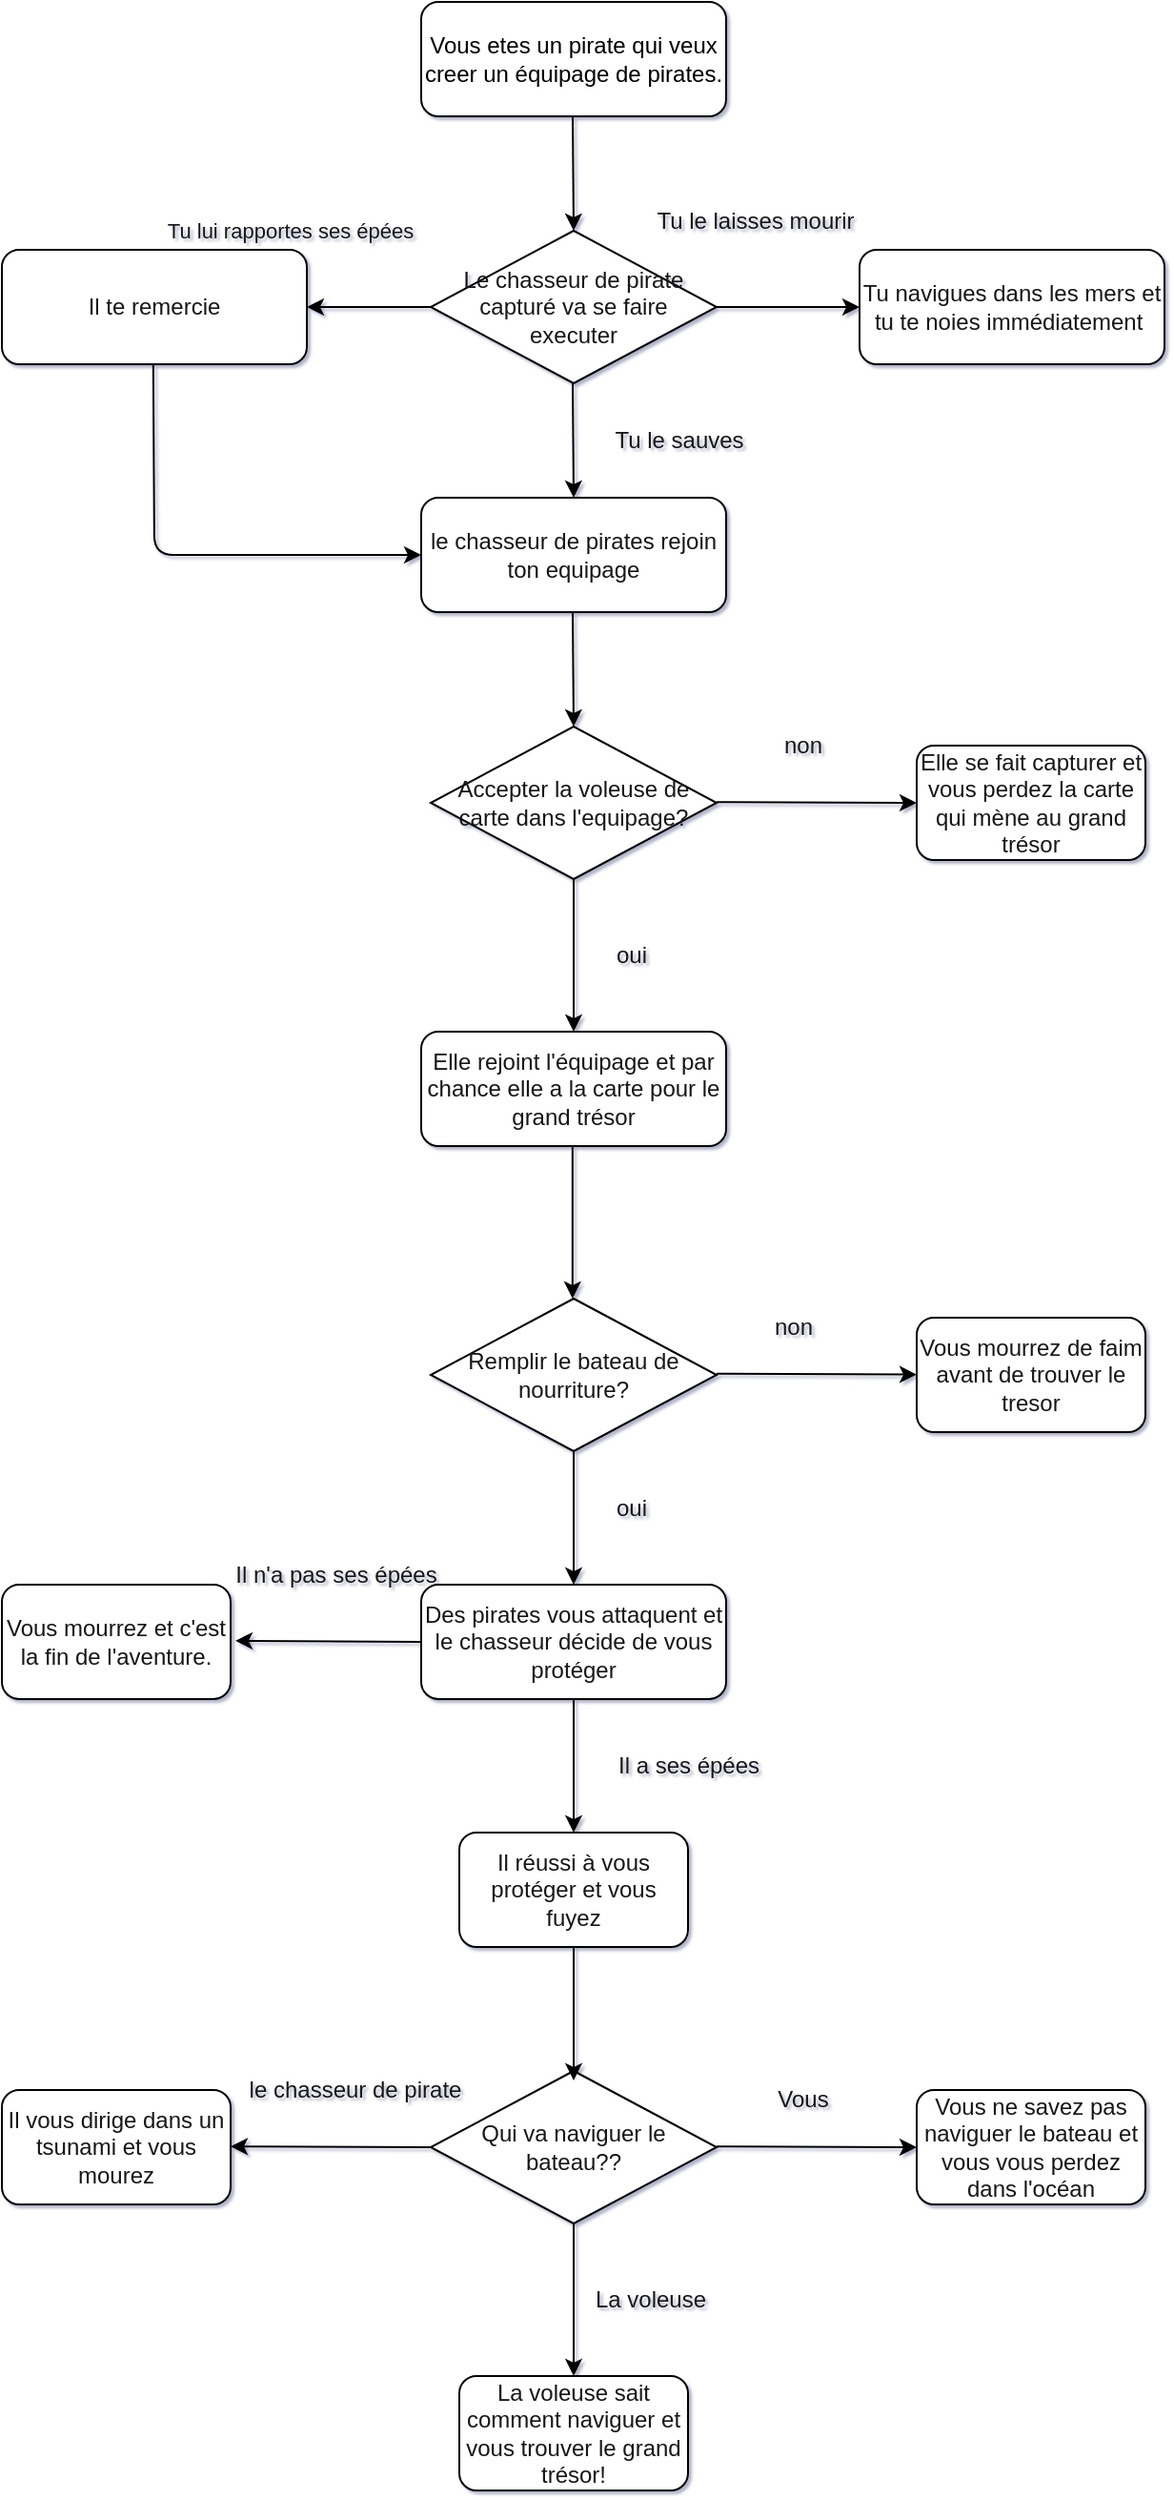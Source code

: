 <mxfile>
    <diagram id="f9BtxXzuM7m4vzUzmkiV" name="Page-1">
        <mxGraphModel dx="1620" dy="1228" grid="1" gridSize="10" guides="1" tooltips="1" connect="1" arrows="1" fold="1" page="1" pageScale="1" pageWidth="850" pageHeight="1100" background="#FFFFFF" math="0" shadow="1">
            <root>
                <mxCell id="0"/>
                <mxCell id="1" parent="0"/>
                <mxCell id="3" value="&lt;font style=&quot;background-color: rgb(255, 255, 255);&quot; color=&quot;#000000&quot;&gt;Vous etes un pirate qui veux creer un équipage de pirates.&lt;/font&gt;" style="rounded=1;whiteSpace=wrap;html=1;labelBackgroundColor=default;fillColor=#FFFFFF;strokeColor=#000000;" parent="1" vertex="1">
                    <mxGeometry x="360" y="10" width="160" height="60" as="geometry"/>
                </mxCell>
                <mxCell id="15" style="edgeStyle=none;html=1;exitX=0;exitY=0.5;exitDx=0;exitDy=0;fontColor=#171717;strokeColor=#000000;" parent="1" source="4" edge="1">
                    <mxGeometry relative="1" as="geometry">
                        <mxPoint x="300" y="170" as="targetPoint"/>
                        <Array as="points">
                            <mxPoint x="300" y="170"/>
                        </Array>
                    </mxGeometry>
                </mxCell>
                <mxCell id="17" value="Tu lui rapportes ses épées" style="edgeLabel;html=1;align=center;verticalAlign=middle;resizable=0;points=[];fontColor=#171717;labelBackgroundColor=none;" parent="15" vertex="1" connectable="0">
                    <mxGeometry x="-0.028" y="-1" relative="1" as="geometry">
                        <mxPoint x="-43" y="-39" as="offset"/>
                    </mxGeometry>
                </mxCell>
                <mxCell id="4" value="Le chasseur de pirate capturé va se faire executer" style="rhombus;whiteSpace=wrap;html=1;fillColor=#FFFFFF;spacing=2;fontSize=12;fontColor=#171717;strokeColor=#000000;" parent="1" vertex="1">
                    <mxGeometry x="365" y="130" width="150" height="80" as="geometry"/>
                </mxCell>
                <mxCell id="5" value="" style="edgeStyle=none;orthogonalLoop=1;jettySize=auto;html=1;fontColor=#171717;strokeColor=#000000;" parent="1" edge="1">
                    <mxGeometry width="100" relative="1" as="geometry">
                        <mxPoint x="439.5" y="70" as="sourcePoint"/>
                        <mxPoint x="440" y="130" as="targetPoint"/>
                        <Array as="points"/>
                    </mxGeometry>
                </mxCell>
                <mxCell id="6" value="&lt;font style=&quot;font-size: 12px;&quot;&gt;&lt;span style=&quot;font-family: arial, sans-serif; text-align: left;&quot;&gt;le chasseur de pirates rejoin ton equipage&lt;/span&gt;&lt;/font&gt;" style="rounded=1;whiteSpace=wrap;html=1;fontColor=#171717;strokeColor=#000000;fillColor=#FFFFFF;" parent="1" vertex="1">
                    <mxGeometry x="360" y="270" width="160" height="60" as="geometry"/>
                </mxCell>
                <mxCell id="7" value="" style="edgeStyle=none;orthogonalLoop=1;jettySize=auto;html=1;fontColor=#171717;strokeColor=#000000;" parent="1" edge="1">
                    <mxGeometry width="100" relative="1" as="geometry">
                        <mxPoint x="439.5" y="210" as="sourcePoint"/>
                        <mxPoint x="440" y="270" as="targetPoint"/>
                        <Array as="points"/>
                    </mxGeometry>
                </mxCell>
                <mxCell id="8" value="Tu le sauves" style="text;html=1;align=center;verticalAlign=middle;resizable=0;points=[];autosize=1;strokeColor=none;fillColor=none;fontColor=#171717;" parent="1" vertex="1">
                    <mxGeometry x="450" y="225" width="90" height="30" as="geometry"/>
                </mxCell>
                <mxCell id="9" value="&lt;font style=&quot;font-size: 12px;&quot;&gt;Tu&lt;span style=&quot;font-family: inherit; text-align: left;&quot;&gt;&amp;nbsp;&lt;/span&gt;&lt;span style=&quot;font-family: inherit; text-align: left;&quot;&gt;navigues dans les mers et tu te noies immédiatement&lt;/span&gt;&amp;nbsp;&lt;/font&gt;" style="rounded=1;whiteSpace=wrap;html=1;fontColor=#171717;strokeColor=#000000;fillColor=#FFFFFF;" parent="1" vertex="1">
                    <mxGeometry x="590" y="140" width="160" height="60" as="geometry"/>
                </mxCell>
                <mxCell id="10" value="" style="edgeStyle=none;orthogonalLoop=1;jettySize=auto;html=1;fontColor=#171717;strokeColor=#000000;" parent="1" edge="1">
                    <mxGeometry width="100" relative="1" as="geometry">
                        <mxPoint x="515" y="170" as="sourcePoint"/>
                        <mxPoint x="590" y="170" as="targetPoint"/>
                        <Array as="points"/>
                    </mxGeometry>
                </mxCell>
                <mxCell id="11" value="Tu le laisses mourir" style="text;html=1;align=center;verticalAlign=middle;resizable=0;points=[];autosize=1;strokeColor=none;fillColor=none;fontColor=#171717;" parent="1" vertex="1">
                    <mxGeometry x="470" y="110" width="130" height="30" as="geometry"/>
                </mxCell>
                <mxCell id="12" value="Accepter la voleuse de carte dans l'equipage?" style="rhombus;whiteSpace=wrap;html=1;fontColor=#171717;strokeColor=#000000;fillColor=#FFFFFF;" parent="1" vertex="1">
                    <mxGeometry x="365" y="390" width="150" height="80" as="geometry"/>
                </mxCell>
                <mxCell id="13" value="" style="edgeStyle=none;orthogonalLoop=1;jettySize=auto;html=1;fontColor=#171717;strokeColor=#000000;" parent="1" edge="1">
                    <mxGeometry width="100" relative="1" as="geometry">
                        <mxPoint x="439.5" y="330" as="sourcePoint"/>
                        <mxPoint x="440" y="390" as="targetPoint"/>
                        <Array as="points"/>
                    </mxGeometry>
                </mxCell>
                <mxCell id="18" value="" style="edgeStyle=none;orthogonalLoop=1;jettySize=auto;html=1;exitX=0.5;exitY=1;exitDx=0;exitDy=0;fontColor=#171717;strokeColor=#000000;" parent="1" source="12" edge="1">
                    <mxGeometry width="100" relative="1" as="geometry">
                        <mxPoint x="390" y="530" as="sourcePoint"/>
                        <mxPoint x="440" y="550" as="targetPoint"/>
                        <Array as="points"/>
                    </mxGeometry>
                </mxCell>
                <mxCell id="19" value="" style="edgeStyle=none;orthogonalLoop=1;jettySize=auto;html=1;entryX=0;entryY=0.5;entryDx=0;entryDy=0;fontColor=#171717;strokeColor=#000000;" parent="1" target="21" edge="1">
                    <mxGeometry width="100" relative="1" as="geometry">
                        <mxPoint x="515" y="429.58" as="sourcePoint"/>
                        <mxPoint x="615" y="429.58" as="targetPoint"/>
                        <Array as="points"/>
                    </mxGeometry>
                </mxCell>
                <mxCell id="20" value="non" style="text;html=1;align=center;verticalAlign=middle;resizable=0;points=[];autosize=1;strokeColor=none;fillColor=none;fontColor=#171717;" parent="1" vertex="1">
                    <mxGeometry x="540" y="385" width="40" height="30" as="geometry"/>
                </mxCell>
                <mxCell id="21" value="Elle se fait capturer et vous perdez la carte qui mène au grand trésor" style="rounded=1;whiteSpace=wrap;html=1;fontColor=#171717;strokeColor=#000000;fillColor=#FFFFFF;" parent="1" vertex="1">
                    <mxGeometry x="620" y="400" width="120" height="60" as="geometry"/>
                </mxCell>
                <mxCell id="22" value="oui" style="text;html=1;align=center;verticalAlign=middle;resizable=0;points=[];autosize=1;strokeColor=none;fillColor=none;fontColor=#171717;" parent="1" vertex="1">
                    <mxGeometry x="450" y="495" width="40" height="30" as="geometry"/>
                </mxCell>
                <mxCell id="24" value="Qui va naviguer le bateau??" style="rhombus;whiteSpace=wrap;html=1;fontColor=#171717;strokeColor=#000000;fillColor=#FFFFFF;" parent="1" vertex="1">
                    <mxGeometry x="365" y="1095" width="150" height="80" as="geometry"/>
                </mxCell>
                <mxCell id="25" value="" style="edgeStyle=none;orthogonalLoop=1;jettySize=auto;html=1;entryX=0;entryY=0.5;entryDx=0;entryDy=0;fontColor=#171717;strokeColor=#000000;" parent="1" target="27" edge="1">
                    <mxGeometry width="100" relative="1" as="geometry">
                        <mxPoint x="515" y="1134.58" as="sourcePoint"/>
                        <mxPoint x="615" y="1134.58" as="targetPoint"/>
                        <Array as="points"/>
                    </mxGeometry>
                </mxCell>
                <mxCell id="26" value="Vous" style="text;html=1;align=center;verticalAlign=middle;resizable=0;points=[];autosize=1;strokeColor=none;fillColor=none;fontColor=#171717;" parent="1" vertex="1">
                    <mxGeometry x="535" y="1095" width="50" height="30" as="geometry"/>
                </mxCell>
                <mxCell id="27" value="Vous ne savez pas naviguer le bateau et vous vous perdez dans l'océan" style="rounded=1;whiteSpace=wrap;html=1;fontColor=#171717;strokeColor=#000000;fillColor=#FFFFFF;" parent="1" vertex="1">
                    <mxGeometry x="620" y="1105" width="120" height="60" as="geometry"/>
                </mxCell>
                <mxCell id="29" value="" style="edgeStyle=none;orthogonalLoop=1;jettySize=auto;html=1;exitX=0.5;exitY=1;exitDx=0;exitDy=0;entryX=0.5;entryY=0;entryDx=0;entryDy=0;fontColor=#171717;strokeColor=#000000;" parent="1" source="24" target="30" edge="1">
                    <mxGeometry width="100" relative="1" as="geometry">
                        <mxPoint x="439.58" y="1195" as="sourcePoint"/>
                        <mxPoint x="440" y="1255" as="targetPoint"/>
                        <Array as="points"/>
                    </mxGeometry>
                </mxCell>
                <mxCell id="30" value="La voleuse sait comment naviguer et vous trouver le grand trésor!" style="rounded=1;whiteSpace=wrap;html=1;fontColor=#171717;strokeColor=#000000;fillColor=#FFFFFF;" parent="1" vertex="1">
                    <mxGeometry x="380" y="1255" width="120" height="60" as="geometry"/>
                </mxCell>
                <mxCell id="32" value="Elle rejoint l'équipage et par chance elle a la carte pour le grand trésor" style="rounded=1;whiteSpace=wrap;html=1;fontColor=#171717;strokeColor=#000000;fillColor=#FFFFFF;" parent="1" vertex="1">
                    <mxGeometry x="360" y="550" width="160" height="60" as="geometry"/>
                </mxCell>
                <mxCell id="33" value="" style="edgeStyle=none;orthogonalLoop=1;jettySize=auto;html=1;exitX=0.5;exitY=1;exitDx=0;exitDy=0;fontColor=#171717;strokeColor=#000000;" parent="1" edge="1">
                    <mxGeometry width="100" relative="1" as="geometry">
                        <mxPoint x="439.41" y="610" as="sourcePoint"/>
                        <mxPoint x="439.41" y="690" as="targetPoint"/>
                        <Array as="points"/>
                    </mxGeometry>
                </mxCell>
                <mxCell id="34" value="Remplir le bateau de nourriture?" style="rhombus;whiteSpace=wrap;html=1;fontColor=#171717;strokeColor=#000000;fillColor=#FFFFFF;" parent="1" vertex="1">
                    <mxGeometry x="365" y="690" width="150" height="80" as="geometry"/>
                </mxCell>
                <mxCell id="35" value="" style="edgeStyle=none;orthogonalLoop=1;jettySize=auto;html=1;entryX=0;entryY=0.5;entryDx=0;entryDy=0;fontColor=#171717;strokeColor=#000000;" parent="1" edge="1">
                    <mxGeometry width="100" relative="1" as="geometry">
                        <mxPoint x="360" y="869.99" as="sourcePoint"/>
                        <mxPoint x="262.5" y="869.41" as="targetPoint"/>
                        <Array as="points"/>
                    </mxGeometry>
                </mxCell>
                <mxCell id="37" value="non" style="text;html=1;align=center;verticalAlign=middle;resizable=0;points=[];autosize=1;strokeColor=none;fillColor=none;fontColor=#171717;" parent="1" vertex="1">
                    <mxGeometry x="535" y="690" width="40" height="30" as="geometry"/>
                </mxCell>
                <mxCell id="38" value="Vous mourrez de faim avant de trouver le tresor" style="rounded=1;whiteSpace=wrap;html=1;fontColor=#171717;strokeColor=#000000;fillColor=#FFFFFF;" parent="1" vertex="1">
                    <mxGeometry x="620" y="700" width="120" height="60" as="geometry"/>
                </mxCell>
                <mxCell id="39" value="La voleuse" style="text;html=1;align=center;verticalAlign=middle;resizable=0;points=[];autosize=1;strokeColor=none;fillColor=none;fontColor=#171717;" parent="1" vertex="1">
                    <mxGeometry x="440" y="1200" width="80" height="30" as="geometry"/>
                </mxCell>
                <mxCell id="40" value="" style="edgeStyle=none;orthogonalLoop=1;jettySize=auto;html=1;entryX=0;entryY=0.5;entryDx=0;entryDy=0;fontColor=#171717;strokeColor=#000000;" parent="1" edge="1">
                    <mxGeometry width="100" relative="1" as="geometry">
                        <mxPoint x="365" y="1134.99" as="sourcePoint"/>
                        <mxPoint x="260" y="1134.57" as="targetPoint"/>
                        <Array as="points"/>
                    </mxGeometry>
                </mxCell>
                <mxCell id="41" value="Il vous dirige dans un tsunami et vous mourez" style="rounded=1;whiteSpace=wrap;html=1;fontColor=#171717;strokeColor=#000000;fillColor=#FFFFFF;" parent="1" vertex="1">
                    <mxGeometry x="140" y="1105" width="120" height="60" as="geometry"/>
                </mxCell>
                <mxCell id="42" value="le chasseur de pirate" style="text;html=1;align=center;verticalAlign=middle;resizable=0;points=[];autosize=1;strokeColor=none;fillColor=none;fontColor=#171717;" parent="1" vertex="1">
                    <mxGeometry x="260" y="1090" width="130" height="30" as="geometry"/>
                </mxCell>
                <mxCell id="44" value="oui" style="text;html=1;align=center;verticalAlign=middle;resizable=0;points=[];autosize=1;strokeColor=none;fillColor=none;fontColor=#171717;" parent="1" vertex="1">
                    <mxGeometry x="450" y="785" width="40" height="30" as="geometry"/>
                </mxCell>
                <mxCell id="45" value="" style="edgeStyle=none;orthogonalLoop=1;jettySize=auto;html=1;fontColor=#171717;strokeColor=#000000;" edge="1" parent="1">
                    <mxGeometry width="100" relative="1" as="geometry">
                        <mxPoint x="440" y="770.0" as="sourcePoint"/>
                        <mxPoint x="440" y="840" as="targetPoint"/>
                        <Array as="points"/>
                    </mxGeometry>
                </mxCell>
                <mxCell id="47" value="Des pirates vous attaquent et le chasseur décide de vous protéger" style="rounded=1;whiteSpace=wrap;html=1;fontColor=#171717;strokeColor=#000000;fillColor=#FFFFFF;" vertex="1" parent="1">
                    <mxGeometry x="360" y="840" width="160" height="60" as="geometry"/>
                </mxCell>
                <mxCell id="48" value="" style="edgeStyle=none;orthogonalLoop=1;jettySize=auto;html=1;fontColor=#171717;strokeColor=#000000;" edge="1" parent="1">
                    <mxGeometry width="100" relative="1" as="geometry">
                        <mxPoint x="440" y="900" as="sourcePoint"/>
                        <mxPoint x="440" y="970" as="targetPoint"/>
                        <Array as="points"/>
                    </mxGeometry>
                </mxCell>
                <mxCell id="50" value="Il n'a pas ses épées" style="text;html=1;align=center;verticalAlign=middle;resizable=0;points=[];autosize=1;strokeColor=none;fillColor=none;fontColor=#171717;" vertex="1" parent="1">
                    <mxGeometry x="250" y="820" width="130" height="30" as="geometry"/>
                </mxCell>
                <mxCell id="52" value="Il a ses épées" style="text;html=1;align=center;verticalAlign=middle;resizable=0;points=[];autosize=1;strokeColor=none;fillColor=none;fontColor=#171717;" vertex="1" parent="1">
                    <mxGeometry x="450" y="920" width="100" height="30" as="geometry"/>
                </mxCell>
                <mxCell id="53" value="" style="edgeStyle=none;orthogonalLoop=1;jettySize=auto;html=1;entryX=0;entryY=0.5;entryDx=0;entryDy=0;fontColor=#171717;strokeColor=#000000;" edge="1" parent="1">
                    <mxGeometry width="100" relative="1" as="geometry">
                        <mxPoint x="515" y="729.41" as="sourcePoint"/>
                        <mxPoint x="620" y="729.83" as="targetPoint"/>
                        <Array as="points"/>
                    </mxGeometry>
                </mxCell>
                <mxCell id="54" value="Vous mourrez et c'est la fin de l'aventure." style="rounded=1;whiteSpace=wrap;html=1;fontColor=#171717;strokeColor=#000000;fillColor=#FFFFFF;" vertex="1" parent="1">
                    <mxGeometry x="140" y="840" width="120" height="60" as="geometry"/>
                </mxCell>
                <mxCell id="55" value="Il réussi à vous protéger et vous fuyez" style="rounded=1;whiteSpace=wrap;html=1;fontColor=#171717;strokeColor=#000000;fillColor=#FFFFFF;" vertex="1" parent="1">
                    <mxGeometry x="380" y="970" width="120" height="60" as="geometry"/>
                </mxCell>
                <mxCell id="56" value="" style="edgeStyle=none;orthogonalLoop=1;jettySize=auto;html=1;fontColor=#171717;strokeColor=#000000;" edge="1" parent="1">
                    <mxGeometry width="100" relative="1" as="geometry">
                        <mxPoint x="440" y="1030" as="sourcePoint"/>
                        <mxPoint x="440" y="1100" as="targetPoint"/>
                        <Array as="points"/>
                    </mxGeometry>
                </mxCell>
                <mxCell id="57" value="Il te remercie" style="rounded=1;whiteSpace=wrap;html=1;fontColor=#171717;strokeColor=#000000;fillColor=#FFFFFF;" vertex="1" parent="1">
                    <mxGeometry x="140" y="140" width="160" height="60" as="geometry"/>
                </mxCell>
                <mxCell id="58" value="" style="edgeStyle=none;orthogonalLoop=1;jettySize=auto;html=1;fontColor=#171717;strokeColor=#000000;entryX=0;entryY=0.5;entryDx=0;entryDy=0;" edge="1" parent="1" target="6">
                    <mxGeometry width="100" relative="1" as="geometry">
                        <mxPoint x="219.41" y="200" as="sourcePoint"/>
                        <mxPoint x="220" y="310" as="targetPoint"/>
                        <Array as="points">
                            <mxPoint x="220" y="300"/>
                        </Array>
                    </mxGeometry>
                </mxCell>
            </root>
        </mxGraphModel>
    </diagram>
</mxfile>